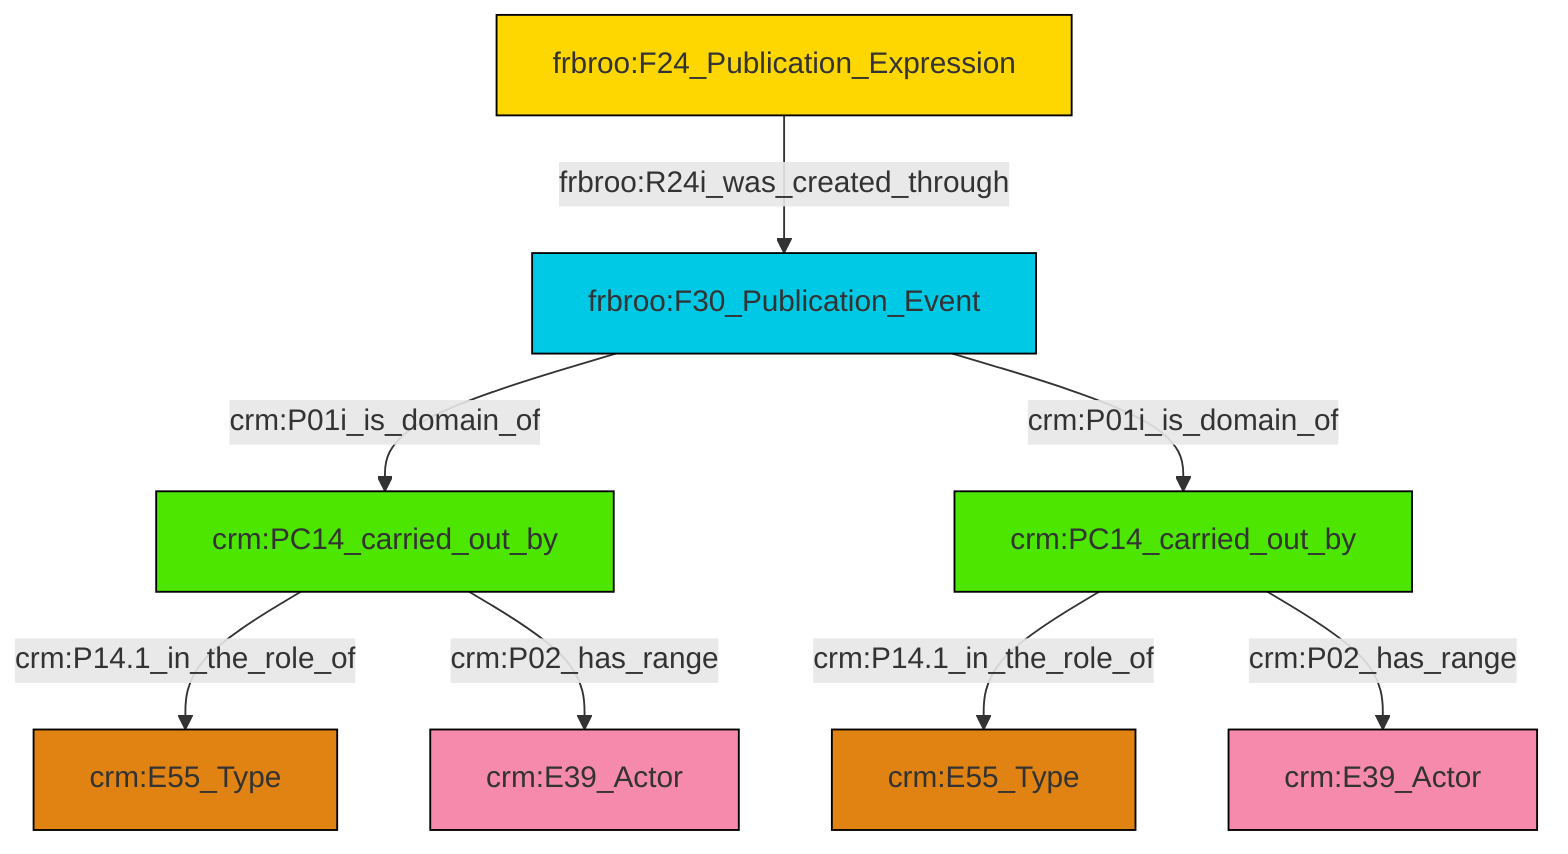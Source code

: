 graph TD
classDef Literal fill:#f2f2f2,stroke:#000000;
classDef CRM_Entity fill:#FFFFFF,stroke:#000000;
classDef Temporal_Entity fill:#00C9E6, stroke:#000000;
classDef Type fill:#E18312, stroke:#000000;
classDef Time-Span fill:#2C9C91, stroke:#000000;
classDef Appellation fill:#FFEB7F, stroke:#000000;
classDef Place fill:#008836, stroke:#000000;
classDef Persistent_Item fill:#B266B2, stroke:#000000;
classDef Conceptual_Object fill:#FFD700, stroke:#000000;
classDef Physical_Thing fill:#D2B48C, stroke:#000000;
classDef Actor fill:#f58aad, stroke:#000000;
classDef PC_Classes fill:#4ce600, stroke:#000000;
classDef Multi fill:#cccccc,stroke:#000000;

2["frbroo:F30_Publication_Event"]:::Temporal_Entity -->|crm:P01i_is_domain_of| 3["crm:PC14_carried_out_by"]:::PC_Classes
0["frbroo:F24_Publication_Expression"]:::Conceptual_Object -->|frbroo:R24i_was_created_through| 2["frbroo:F30_Publication_Event"]:::Temporal_Entity
3["crm:PC14_carried_out_by"]:::PC_Classes -->|crm:P14.1_in_the_role_of| 5["crm:E55_Type"]:::Type
9["crm:PC14_carried_out_by"]:::PC_Classes -->|crm:P14.1_in_the_role_of| 11["crm:E55_Type"]:::Type
9["crm:PC14_carried_out_by"]:::PC_Classes -->|crm:P02_has_range| 12["crm:E39_Actor"]:::Actor
2["frbroo:F30_Publication_Event"]:::Temporal_Entity -->|crm:P01i_is_domain_of| 9["crm:PC14_carried_out_by"]:::PC_Classes
3["crm:PC14_carried_out_by"]:::PC_Classes -->|crm:P02_has_range| 7["crm:E39_Actor"]:::Actor
